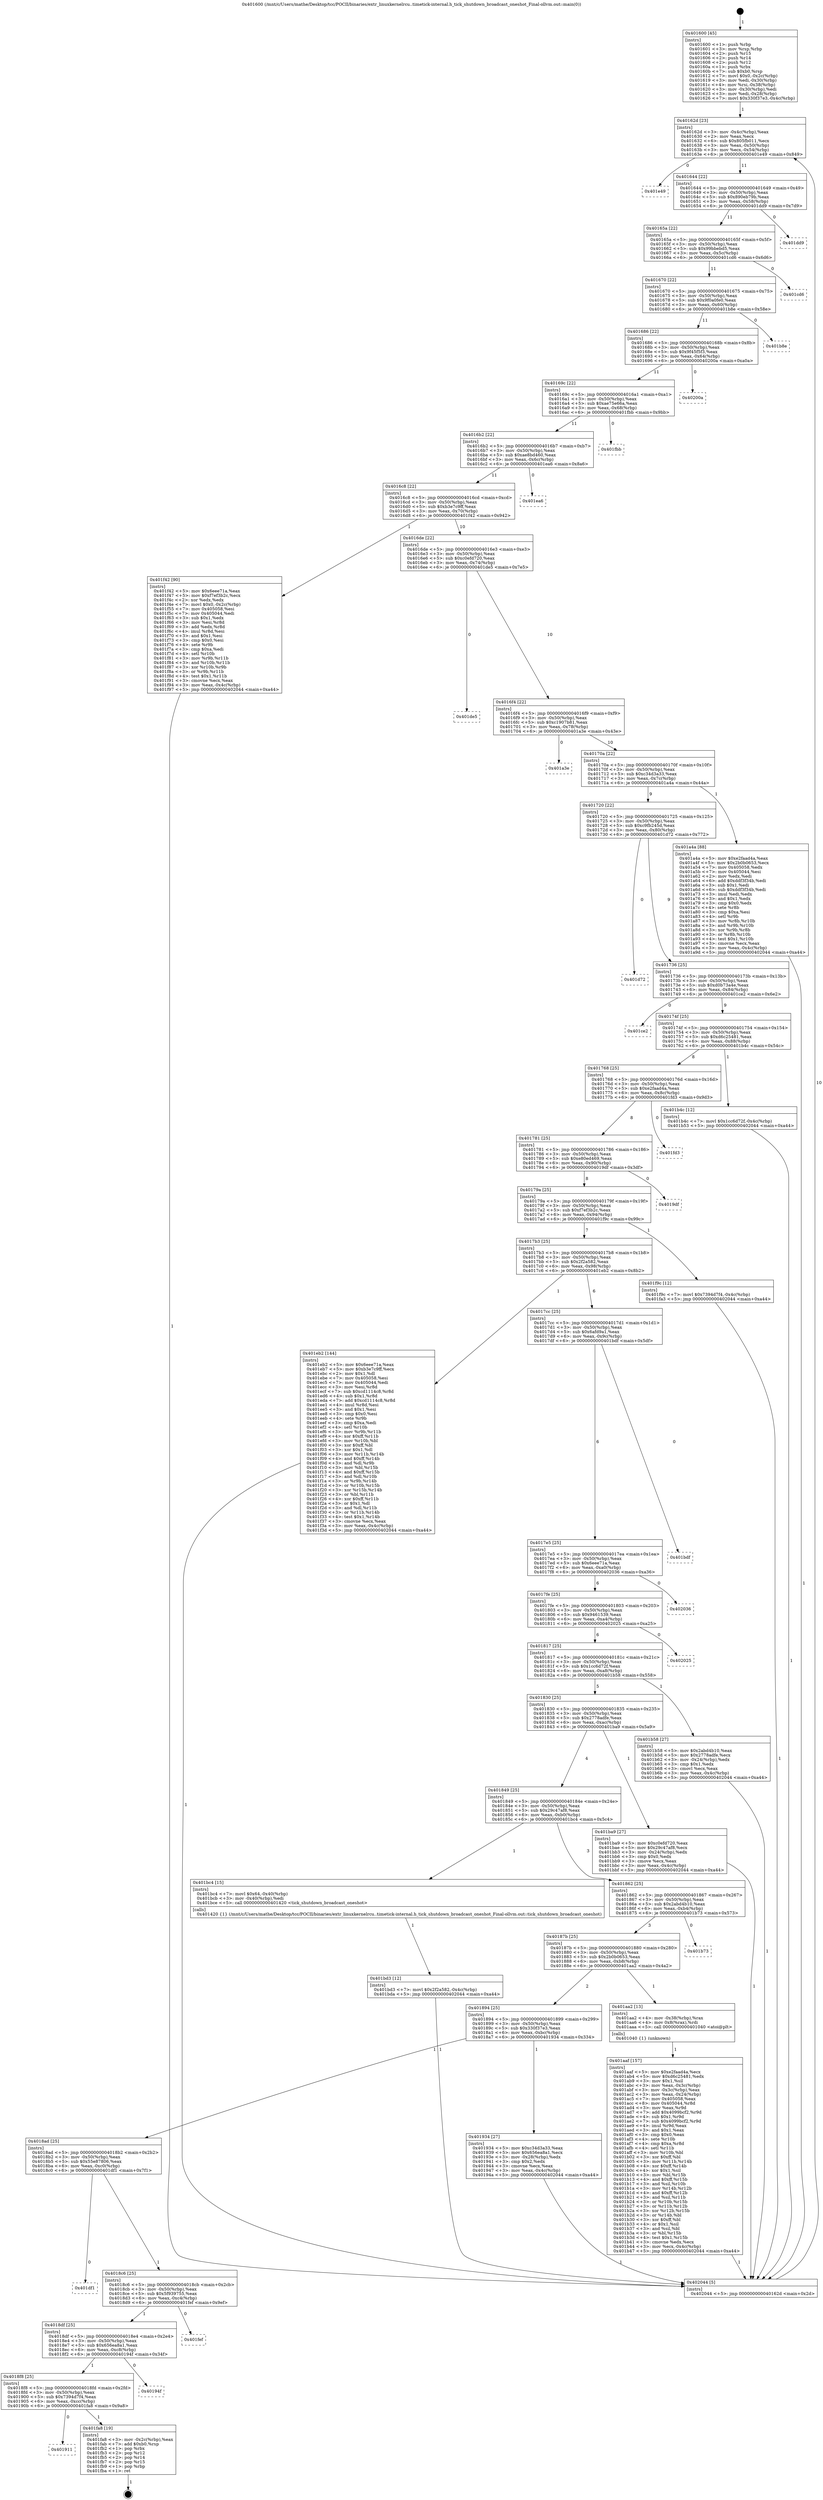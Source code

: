 digraph "0x401600" {
  label = "0x401600 (/mnt/c/Users/mathe/Desktop/tcc/POCII/binaries/extr_linuxkernelrcu..timetick-internal.h_tick_shutdown_broadcast_oneshot_Final-ollvm.out::main(0))"
  labelloc = "t"
  node[shape=record]

  Entry [label="",width=0.3,height=0.3,shape=circle,fillcolor=black,style=filled]
  "0x40162d" [label="{
     0x40162d [23]\l
     | [instrs]\l
     &nbsp;&nbsp;0x40162d \<+3\>: mov -0x4c(%rbp),%eax\l
     &nbsp;&nbsp;0x401630 \<+2\>: mov %eax,%ecx\l
     &nbsp;&nbsp;0x401632 \<+6\>: sub $0x805fb011,%ecx\l
     &nbsp;&nbsp;0x401638 \<+3\>: mov %eax,-0x50(%rbp)\l
     &nbsp;&nbsp;0x40163b \<+3\>: mov %ecx,-0x54(%rbp)\l
     &nbsp;&nbsp;0x40163e \<+6\>: je 0000000000401e49 \<main+0x849\>\l
  }"]
  "0x401e49" [label="{
     0x401e49\l
  }", style=dashed]
  "0x401644" [label="{
     0x401644 [22]\l
     | [instrs]\l
     &nbsp;&nbsp;0x401644 \<+5\>: jmp 0000000000401649 \<main+0x49\>\l
     &nbsp;&nbsp;0x401649 \<+3\>: mov -0x50(%rbp),%eax\l
     &nbsp;&nbsp;0x40164c \<+5\>: sub $0x890eb79b,%eax\l
     &nbsp;&nbsp;0x401651 \<+3\>: mov %eax,-0x58(%rbp)\l
     &nbsp;&nbsp;0x401654 \<+6\>: je 0000000000401dd9 \<main+0x7d9\>\l
  }"]
  Exit [label="",width=0.3,height=0.3,shape=circle,fillcolor=black,style=filled,peripheries=2]
  "0x401dd9" [label="{
     0x401dd9\l
  }", style=dashed]
  "0x40165a" [label="{
     0x40165a [22]\l
     | [instrs]\l
     &nbsp;&nbsp;0x40165a \<+5\>: jmp 000000000040165f \<main+0x5f\>\l
     &nbsp;&nbsp;0x40165f \<+3\>: mov -0x50(%rbp),%eax\l
     &nbsp;&nbsp;0x401662 \<+5\>: sub $0x99bbebd5,%eax\l
     &nbsp;&nbsp;0x401667 \<+3\>: mov %eax,-0x5c(%rbp)\l
     &nbsp;&nbsp;0x40166a \<+6\>: je 0000000000401cd6 \<main+0x6d6\>\l
  }"]
  "0x401911" [label="{
     0x401911\l
  }", style=dashed]
  "0x401cd6" [label="{
     0x401cd6\l
  }", style=dashed]
  "0x401670" [label="{
     0x401670 [22]\l
     | [instrs]\l
     &nbsp;&nbsp;0x401670 \<+5\>: jmp 0000000000401675 \<main+0x75\>\l
     &nbsp;&nbsp;0x401675 \<+3\>: mov -0x50(%rbp),%eax\l
     &nbsp;&nbsp;0x401678 \<+5\>: sub $0x9f0a0fe0,%eax\l
     &nbsp;&nbsp;0x40167d \<+3\>: mov %eax,-0x60(%rbp)\l
     &nbsp;&nbsp;0x401680 \<+6\>: je 0000000000401b8e \<main+0x58e\>\l
  }"]
  "0x401fa8" [label="{
     0x401fa8 [19]\l
     | [instrs]\l
     &nbsp;&nbsp;0x401fa8 \<+3\>: mov -0x2c(%rbp),%eax\l
     &nbsp;&nbsp;0x401fab \<+7\>: add $0xb0,%rsp\l
     &nbsp;&nbsp;0x401fb2 \<+1\>: pop %rbx\l
     &nbsp;&nbsp;0x401fb3 \<+2\>: pop %r12\l
     &nbsp;&nbsp;0x401fb5 \<+2\>: pop %r14\l
     &nbsp;&nbsp;0x401fb7 \<+2\>: pop %r15\l
     &nbsp;&nbsp;0x401fb9 \<+1\>: pop %rbp\l
     &nbsp;&nbsp;0x401fba \<+1\>: ret\l
  }"]
  "0x401b8e" [label="{
     0x401b8e\l
  }", style=dashed]
  "0x401686" [label="{
     0x401686 [22]\l
     | [instrs]\l
     &nbsp;&nbsp;0x401686 \<+5\>: jmp 000000000040168b \<main+0x8b\>\l
     &nbsp;&nbsp;0x40168b \<+3\>: mov -0x50(%rbp),%eax\l
     &nbsp;&nbsp;0x40168e \<+5\>: sub $0x9f45f5f3,%eax\l
     &nbsp;&nbsp;0x401693 \<+3\>: mov %eax,-0x64(%rbp)\l
     &nbsp;&nbsp;0x401696 \<+6\>: je 000000000040200a \<main+0xa0a\>\l
  }"]
  "0x4018f8" [label="{
     0x4018f8 [25]\l
     | [instrs]\l
     &nbsp;&nbsp;0x4018f8 \<+5\>: jmp 00000000004018fd \<main+0x2fd\>\l
     &nbsp;&nbsp;0x4018fd \<+3\>: mov -0x50(%rbp),%eax\l
     &nbsp;&nbsp;0x401900 \<+5\>: sub $0x7394d7f4,%eax\l
     &nbsp;&nbsp;0x401905 \<+6\>: mov %eax,-0xcc(%rbp)\l
     &nbsp;&nbsp;0x40190b \<+6\>: je 0000000000401fa8 \<main+0x9a8\>\l
  }"]
  "0x40200a" [label="{
     0x40200a\l
  }", style=dashed]
  "0x40169c" [label="{
     0x40169c [22]\l
     | [instrs]\l
     &nbsp;&nbsp;0x40169c \<+5\>: jmp 00000000004016a1 \<main+0xa1\>\l
     &nbsp;&nbsp;0x4016a1 \<+3\>: mov -0x50(%rbp),%eax\l
     &nbsp;&nbsp;0x4016a4 \<+5\>: sub $0xae75e66a,%eax\l
     &nbsp;&nbsp;0x4016a9 \<+3\>: mov %eax,-0x68(%rbp)\l
     &nbsp;&nbsp;0x4016ac \<+6\>: je 0000000000401fbb \<main+0x9bb\>\l
  }"]
  "0x40194f" [label="{
     0x40194f\l
  }", style=dashed]
  "0x401fbb" [label="{
     0x401fbb\l
  }", style=dashed]
  "0x4016b2" [label="{
     0x4016b2 [22]\l
     | [instrs]\l
     &nbsp;&nbsp;0x4016b2 \<+5\>: jmp 00000000004016b7 \<main+0xb7\>\l
     &nbsp;&nbsp;0x4016b7 \<+3\>: mov -0x50(%rbp),%eax\l
     &nbsp;&nbsp;0x4016ba \<+5\>: sub $0xae8bd460,%eax\l
     &nbsp;&nbsp;0x4016bf \<+3\>: mov %eax,-0x6c(%rbp)\l
     &nbsp;&nbsp;0x4016c2 \<+6\>: je 0000000000401ea6 \<main+0x8a6\>\l
  }"]
  "0x4018df" [label="{
     0x4018df [25]\l
     | [instrs]\l
     &nbsp;&nbsp;0x4018df \<+5\>: jmp 00000000004018e4 \<main+0x2e4\>\l
     &nbsp;&nbsp;0x4018e4 \<+3\>: mov -0x50(%rbp),%eax\l
     &nbsp;&nbsp;0x4018e7 \<+5\>: sub $0x656ea8a1,%eax\l
     &nbsp;&nbsp;0x4018ec \<+6\>: mov %eax,-0xc8(%rbp)\l
     &nbsp;&nbsp;0x4018f2 \<+6\>: je 000000000040194f \<main+0x34f\>\l
  }"]
  "0x401ea6" [label="{
     0x401ea6\l
  }", style=dashed]
  "0x4016c8" [label="{
     0x4016c8 [22]\l
     | [instrs]\l
     &nbsp;&nbsp;0x4016c8 \<+5\>: jmp 00000000004016cd \<main+0xcd\>\l
     &nbsp;&nbsp;0x4016cd \<+3\>: mov -0x50(%rbp),%eax\l
     &nbsp;&nbsp;0x4016d0 \<+5\>: sub $0xb3e7c9ff,%eax\l
     &nbsp;&nbsp;0x4016d5 \<+3\>: mov %eax,-0x70(%rbp)\l
     &nbsp;&nbsp;0x4016d8 \<+6\>: je 0000000000401f42 \<main+0x942\>\l
  }"]
  "0x401fef" [label="{
     0x401fef\l
  }", style=dashed]
  "0x401f42" [label="{
     0x401f42 [90]\l
     | [instrs]\l
     &nbsp;&nbsp;0x401f42 \<+5\>: mov $0x6eee71a,%eax\l
     &nbsp;&nbsp;0x401f47 \<+5\>: mov $0xf7ef3b2c,%ecx\l
     &nbsp;&nbsp;0x401f4c \<+2\>: xor %edx,%edx\l
     &nbsp;&nbsp;0x401f4e \<+7\>: movl $0x0,-0x2c(%rbp)\l
     &nbsp;&nbsp;0x401f55 \<+7\>: mov 0x405058,%esi\l
     &nbsp;&nbsp;0x401f5c \<+7\>: mov 0x405044,%edi\l
     &nbsp;&nbsp;0x401f63 \<+3\>: sub $0x1,%edx\l
     &nbsp;&nbsp;0x401f66 \<+3\>: mov %esi,%r8d\l
     &nbsp;&nbsp;0x401f69 \<+3\>: add %edx,%r8d\l
     &nbsp;&nbsp;0x401f6c \<+4\>: imul %r8d,%esi\l
     &nbsp;&nbsp;0x401f70 \<+3\>: and $0x1,%esi\l
     &nbsp;&nbsp;0x401f73 \<+3\>: cmp $0x0,%esi\l
     &nbsp;&nbsp;0x401f76 \<+4\>: sete %r9b\l
     &nbsp;&nbsp;0x401f7a \<+3\>: cmp $0xa,%edi\l
     &nbsp;&nbsp;0x401f7d \<+4\>: setl %r10b\l
     &nbsp;&nbsp;0x401f81 \<+3\>: mov %r9b,%r11b\l
     &nbsp;&nbsp;0x401f84 \<+3\>: and %r10b,%r11b\l
     &nbsp;&nbsp;0x401f87 \<+3\>: xor %r10b,%r9b\l
     &nbsp;&nbsp;0x401f8a \<+3\>: or %r9b,%r11b\l
     &nbsp;&nbsp;0x401f8d \<+4\>: test $0x1,%r11b\l
     &nbsp;&nbsp;0x401f91 \<+3\>: cmovne %ecx,%eax\l
     &nbsp;&nbsp;0x401f94 \<+3\>: mov %eax,-0x4c(%rbp)\l
     &nbsp;&nbsp;0x401f97 \<+5\>: jmp 0000000000402044 \<main+0xa44\>\l
  }"]
  "0x4016de" [label="{
     0x4016de [22]\l
     | [instrs]\l
     &nbsp;&nbsp;0x4016de \<+5\>: jmp 00000000004016e3 \<main+0xe3\>\l
     &nbsp;&nbsp;0x4016e3 \<+3\>: mov -0x50(%rbp),%eax\l
     &nbsp;&nbsp;0x4016e6 \<+5\>: sub $0xc0efd720,%eax\l
     &nbsp;&nbsp;0x4016eb \<+3\>: mov %eax,-0x74(%rbp)\l
     &nbsp;&nbsp;0x4016ee \<+6\>: je 0000000000401de5 \<main+0x7e5\>\l
  }"]
  "0x4018c6" [label="{
     0x4018c6 [25]\l
     | [instrs]\l
     &nbsp;&nbsp;0x4018c6 \<+5\>: jmp 00000000004018cb \<main+0x2cb\>\l
     &nbsp;&nbsp;0x4018cb \<+3\>: mov -0x50(%rbp),%eax\l
     &nbsp;&nbsp;0x4018ce \<+5\>: sub $0x5f939755,%eax\l
     &nbsp;&nbsp;0x4018d3 \<+6\>: mov %eax,-0xc4(%rbp)\l
     &nbsp;&nbsp;0x4018d9 \<+6\>: je 0000000000401fef \<main+0x9ef\>\l
  }"]
  "0x401de5" [label="{
     0x401de5\l
  }", style=dashed]
  "0x4016f4" [label="{
     0x4016f4 [22]\l
     | [instrs]\l
     &nbsp;&nbsp;0x4016f4 \<+5\>: jmp 00000000004016f9 \<main+0xf9\>\l
     &nbsp;&nbsp;0x4016f9 \<+3\>: mov -0x50(%rbp),%eax\l
     &nbsp;&nbsp;0x4016fc \<+5\>: sub $0xc1907b81,%eax\l
     &nbsp;&nbsp;0x401701 \<+3\>: mov %eax,-0x78(%rbp)\l
     &nbsp;&nbsp;0x401704 \<+6\>: je 0000000000401a3e \<main+0x43e\>\l
  }"]
  "0x401df1" [label="{
     0x401df1\l
  }", style=dashed]
  "0x401a3e" [label="{
     0x401a3e\l
  }", style=dashed]
  "0x40170a" [label="{
     0x40170a [22]\l
     | [instrs]\l
     &nbsp;&nbsp;0x40170a \<+5\>: jmp 000000000040170f \<main+0x10f\>\l
     &nbsp;&nbsp;0x40170f \<+3\>: mov -0x50(%rbp),%eax\l
     &nbsp;&nbsp;0x401712 \<+5\>: sub $0xc34d3a33,%eax\l
     &nbsp;&nbsp;0x401717 \<+3\>: mov %eax,-0x7c(%rbp)\l
     &nbsp;&nbsp;0x40171a \<+6\>: je 0000000000401a4a \<main+0x44a\>\l
  }"]
  "0x401bd3" [label="{
     0x401bd3 [12]\l
     | [instrs]\l
     &nbsp;&nbsp;0x401bd3 \<+7\>: movl $0x2f2a582,-0x4c(%rbp)\l
     &nbsp;&nbsp;0x401bda \<+5\>: jmp 0000000000402044 \<main+0xa44\>\l
  }"]
  "0x401a4a" [label="{
     0x401a4a [88]\l
     | [instrs]\l
     &nbsp;&nbsp;0x401a4a \<+5\>: mov $0xe2faad4a,%eax\l
     &nbsp;&nbsp;0x401a4f \<+5\>: mov $0x2b0b0653,%ecx\l
     &nbsp;&nbsp;0x401a54 \<+7\>: mov 0x405058,%edx\l
     &nbsp;&nbsp;0x401a5b \<+7\>: mov 0x405044,%esi\l
     &nbsp;&nbsp;0x401a62 \<+2\>: mov %edx,%edi\l
     &nbsp;&nbsp;0x401a64 \<+6\>: add $0xddf3f34b,%edi\l
     &nbsp;&nbsp;0x401a6a \<+3\>: sub $0x1,%edi\l
     &nbsp;&nbsp;0x401a6d \<+6\>: sub $0xddf3f34b,%edi\l
     &nbsp;&nbsp;0x401a73 \<+3\>: imul %edi,%edx\l
     &nbsp;&nbsp;0x401a76 \<+3\>: and $0x1,%edx\l
     &nbsp;&nbsp;0x401a79 \<+3\>: cmp $0x0,%edx\l
     &nbsp;&nbsp;0x401a7c \<+4\>: sete %r8b\l
     &nbsp;&nbsp;0x401a80 \<+3\>: cmp $0xa,%esi\l
     &nbsp;&nbsp;0x401a83 \<+4\>: setl %r9b\l
     &nbsp;&nbsp;0x401a87 \<+3\>: mov %r8b,%r10b\l
     &nbsp;&nbsp;0x401a8a \<+3\>: and %r9b,%r10b\l
     &nbsp;&nbsp;0x401a8d \<+3\>: xor %r9b,%r8b\l
     &nbsp;&nbsp;0x401a90 \<+3\>: or %r8b,%r10b\l
     &nbsp;&nbsp;0x401a93 \<+4\>: test $0x1,%r10b\l
     &nbsp;&nbsp;0x401a97 \<+3\>: cmovne %ecx,%eax\l
     &nbsp;&nbsp;0x401a9a \<+3\>: mov %eax,-0x4c(%rbp)\l
     &nbsp;&nbsp;0x401a9d \<+5\>: jmp 0000000000402044 \<main+0xa44\>\l
  }"]
  "0x401720" [label="{
     0x401720 [22]\l
     | [instrs]\l
     &nbsp;&nbsp;0x401720 \<+5\>: jmp 0000000000401725 \<main+0x125\>\l
     &nbsp;&nbsp;0x401725 \<+3\>: mov -0x50(%rbp),%eax\l
     &nbsp;&nbsp;0x401728 \<+5\>: sub $0xc9fb245d,%eax\l
     &nbsp;&nbsp;0x40172d \<+3\>: mov %eax,-0x80(%rbp)\l
     &nbsp;&nbsp;0x401730 \<+6\>: je 0000000000401d72 \<main+0x772\>\l
  }"]
  "0x401aaf" [label="{
     0x401aaf [157]\l
     | [instrs]\l
     &nbsp;&nbsp;0x401aaf \<+5\>: mov $0xe2faad4a,%ecx\l
     &nbsp;&nbsp;0x401ab4 \<+5\>: mov $0xd6c25481,%edx\l
     &nbsp;&nbsp;0x401ab9 \<+3\>: mov $0x1,%sil\l
     &nbsp;&nbsp;0x401abc \<+3\>: mov %eax,-0x3c(%rbp)\l
     &nbsp;&nbsp;0x401abf \<+3\>: mov -0x3c(%rbp),%eax\l
     &nbsp;&nbsp;0x401ac2 \<+3\>: mov %eax,-0x24(%rbp)\l
     &nbsp;&nbsp;0x401ac5 \<+7\>: mov 0x405058,%eax\l
     &nbsp;&nbsp;0x401acc \<+8\>: mov 0x405044,%r8d\l
     &nbsp;&nbsp;0x401ad4 \<+3\>: mov %eax,%r9d\l
     &nbsp;&nbsp;0x401ad7 \<+7\>: add $0x4099bcf2,%r9d\l
     &nbsp;&nbsp;0x401ade \<+4\>: sub $0x1,%r9d\l
     &nbsp;&nbsp;0x401ae2 \<+7\>: sub $0x4099bcf2,%r9d\l
     &nbsp;&nbsp;0x401ae9 \<+4\>: imul %r9d,%eax\l
     &nbsp;&nbsp;0x401aed \<+3\>: and $0x1,%eax\l
     &nbsp;&nbsp;0x401af0 \<+3\>: cmp $0x0,%eax\l
     &nbsp;&nbsp;0x401af3 \<+4\>: sete %r10b\l
     &nbsp;&nbsp;0x401af7 \<+4\>: cmp $0xa,%r8d\l
     &nbsp;&nbsp;0x401afb \<+4\>: setl %r11b\l
     &nbsp;&nbsp;0x401aff \<+3\>: mov %r10b,%bl\l
     &nbsp;&nbsp;0x401b02 \<+3\>: xor $0xff,%bl\l
     &nbsp;&nbsp;0x401b05 \<+3\>: mov %r11b,%r14b\l
     &nbsp;&nbsp;0x401b08 \<+4\>: xor $0xff,%r14b\l
     &nbsp;&nbsp;0x401b0c \<+4\>: xor $0x1,%sil\l
     &nbsp;&nbsp;0x401b10 \<+3\>: mov %bl,%r15b\l
     &nbsp;&nbsp;0x401b13 \<+4\>: and $0xff,%r15b\l
     &nbsp;&nbsp;0x401b17 \<+3\>: and %sil,%r10b\l
     &nbsp;&nbsp;0x401b1a \<+3\>: mov %r14b,%r12b\l
     &nbsp;&nbsp;0x401b1d \<+4\>: and $0xff,%r12b\l
     &nbsp;&nbsp;0x401b21 \<+3\>: and %sil,%r11b\l
     &nbsp;&nbsp;0x401b24 \<+3\>: or %r10b,%r15b\l
     &nbsp;&nbsp;0x401b27 \<+3\>: or %r11b,%r12b\l
     &nbsp;&nbsp;0x401b2a \<+3\>: xor %r12b,%r15b\l
     &nbsp;&nbsp;0x401b2d \<+3\>: or %r14b,%bl\l
     &nbsp;&nbsp;0x401b30 \<+3\>: xor $0xff,%bl\l
     &nbsp;&nbsp;0x401b33 \<+4\>: or $0x1,%sil\l
     &nbsp;&nbsp;0x401b37 \<+3\>: and %sil,%bl\l
     &nbsp;&nbsp;0x401b3a \<+3\>: or %bl,%r15b\l
     &nbsp;&nbsp;0x401b3d \<+4\>: test $0x1,%r15b\l
     &nbsp;&nbsp;0x401b41 \<+3\>: cmovne %edx,%ecx\l
     &nbsp;&nbsp;0x401b44 \<+3\>: mov %ecx,-0x4c(%rbp)\l
     &nbsp;&nbsp;0x401b47 \<+5\>: jmp 0000000000402044 \<main+0xa44\>\l
  }"]
  "0x401d72" [label="{
     0x401d72\l
  }", style=dashed]
  "0x401736" [label="{
     0x401736 [25]\l
     | [instrs]\l
     &nbsp;&nbsp;0x401736 \<+5\>: jmp 000000000040173b \<main+0x13b\>\l
     &nbsp;&nbsp;0x40173b \<+3\>: mov -0x50(%rbp),%eax\l
     &nbsp;&nbsp;0x40173e \<+5\>: sub $0xd0b73a4e,%eax\l
     &nbsp;&nbsp;0x401743 \<+6\>: mov %eax,-0x84(%rbp)\l
     &nbsp;&nbsp;0x401749 \<+6\>: je 0000000000401ce2 \<main+0x6e2\>\l
  }"]
  "0x401600" [label="{
     0x401600 [45]\l
     | [instrs]\l
     &nbsp;&nbsp;0x401600 \<+1\>: push %rbp\l
     &nbsp;&nbsp;0x401601 \<+3\>: mov %rsp,%rbp\l
     &nbsp;&nbsp;0x401604 \<+2\>: push %r15\l
     &nbsp;&nbsp;0x401606 \<+2\>: push %r14\l
     &nbsp;&nbsp;0x401608 \<+2\>: push %r12\l
     &nbsp;&nbsp;0x40160a \<+1\>: push %rbx\l
     &nbsp;&nbsp;0x40160b \<+7\>: sub $0xb0,%rsp\l
     &nbsp;&nbsp;0x401612 \<+7\>: movl $0x0,-0x2c(%rbp)\l
     &nbsp;&nbsp;0x401619 \<+3\>: mov %edi,-0x30(%rbp)\l
     &nbsp;&nbsp;0x40161c \<+4\>: mov %rsi,-0x38(%rbp)\l
     &nbsp;&nbsp;0x401620 \<+3\>: mov -0x30(%rbp),%edi\l
     &nbsp;&nbsp;0x401623 \<+3\>: mov %edi,-0x28(%rbp)\l
     &nbsp;&nbsp;0x401626 \<+7\>: movl $0x330f37e3,-0x4c(%rbp)\l
  }"]
  "0x401ce2" [label="{
     0x401ce2\l
  }", style=dashed]
  "0x40174f" [label="{
     0x40174f [25]\l
     | [instrs]\l
     &nbsp;&nbsp;0x40174f \<+5\>: jmp 0000000000401754 \<main+0x154\>\l
     &nbsp;&nbsp;0x401754 \<+3\>: mov -0x50(%rbp),%eax\l
     &nbsp;&nbsp;0x401757 \<+5\>: sub $0xd6c25481,%eax\l
     &nbsp;&nbsp;0x40175c \<+6\>: mov %eax,-0x88(%rbp)\l
     &nbsp;&nbsp;0x401762 \<+6\>: je 0000000000401b4c \<main+0x54c\>\l
  }"]
  "0x402044" [label="{
     0x402044 [5]\l
     | [instrs]\l
     &nbsp;&nbsp;0x402044 \<+5\>: jmp 000000000040162d \<main+0x2d\>\l
  }"]
  "0x401b4c" [label="{
     0x401b4c [12]\l
     | [instrs]\l
     &nbsp;&nbsp;0x401b4c \<+7\>: movl $0x1cc6d72f,-0x4c(%rbp)\l
     &nbsp;&nbsp;0x401b53 \<+5\>: jmp 0000000000402044 \<main+0xa44\>\l
  }"]
  "0x401768" [label="{
     0x401768 [25]\l
     | [instrs]\l
     &nbsp;&nbsp;0x401768 \<+5\>: jmp 000000000040176d \<main+0x16d\>\l
     &nbsp;&nbsp;0x40176d \<+3\>: mov -0x50(%rbp),%eax\l
     &nbsp;&nbsp;0x401770 \<+5\>: sub $0xe2faad4a,%eax\l
     &nbsp;&nbsp;0x401775 \<+6\>: mov %eax,-0x8c(%rbp)\l
     &nbsp;&nbsp;0x40177b \<+6\>: je 0000000000401fd3 \<main+0x9d3\>\l
  }"]
  "0x4018ad" [label="{
     0x4018ad [25]\l
     | [instrs]\l
     &nbsp;&nbsp;0x4018ad \<+5\>: jmp 00000000004018b2 \<main+0x2b2\>\l
     &nbsp;&nbsp;0x4018b2 \<+3\>: mov -0x50(%rbp),%eax\l
     &nbsp;&nbsp;0x4018b5 \<+5\>: sub $0x55e87806,%eax\l
     &nbsp;&nbsp;0x4018ba \<+6\>: mov %eax,-0xc0(%rbp)\l
     &nbsp;&nbsp;0x4018c0 \<+6\>: je 0000000000401df1 \<main+0x7f1\>\l
  }"]
  "0x401fd3" [label="{
     0x401fd3\l
  }", style=dashed]
  "0x401781" [label="{
     0x401781 [25]\l
     | [instrs]\l
     &nbsp;&nbsp;0x401781 \<+5\>: jmp 0000000000401786 \<main+0x186\>\l
     &nbsp;&nbsp;0x401786 \<+3\>: mov -0x50(%rbp),%eax\l
     &nbsp;&nbsp;0x401789 \<+5\>: sub $0xe80ed469,%eax\l
     &nbsp;&nbsp;0x40178e \<+6\>: mov %eax,-0x90(%rbp)\l
     &nbsp;&nbsp;0x401794 \<+6\>: je 00000000004019df \<main+0x3df\>\l
  }"]
  "0x401934" [label="{
     0x401934 [27]\l
     | [instrs]\l
     &nbsp;&nbsp;0x401934 \<+5\>: mov $0xc34d3a33,%eax\l
     &nbsp;&nbsp;0x401939 \<+5\>: mov $0x656ea8a1,%ecx\l
     &nbsp;&nbsp;0x40193e \<+3\>: mov -0x28(%rbp),%edx\l
     &nbsp;&nbsp;0x401941 \<+3\>: cmp $0x2,%edx\l
     &nbsp;&nbsp;0x401944 \<+3\>: cmovne %ecx,%eax\l
     &nbsp;&nbsp;0x401947 \<+3\>: mov %eax,-0x4c(%rbp)\l
     &nbsp;&nbsp;0x40194a \<+5\>: jmp 0000000000402044 \<main+0xa44\>\l
  }"]
  "0x4019df" [label="{
     0x4019df\l
  }", style=dashed]
  "0x40179a" [label="{
     0x40179a [25]\l
     | [instrs]\l
     &nbsp;&nbsp;0x40179a \<+5\>: jmp 000000000040179f \<main+0x19f\>\l
     &nbsp;&nbsp;0x40179f \<+3\>: mov -0x50(%rbp),%eax\l
     &nbsp;&nbsp;0x4017a2 \<+5\>: sub $0xf7ef3b2c,%eax\l
     &nbsp;&nbsp;0x4017a7 \<+6\>: mov %eax,-0x94(%rbp)\l
     &nbsp;&nbsp;0x4017ad \<+6\>: je 0000000000401f9c \<main+0x99c\>\l
  }"]
  "0x401894" [label="{
     0x401894 [25]\l
     | [instrs]\l
     &nbsp;&nbsp;0x401894 \<+5\>: jmp 0000000000401899 \<main+0x299\>\l
     &nbsp;&nbsp;0x401899 \<+3\>: mov -0x50(%rbp),%eax\l
     &nbsp;&nbsp;0x40189c \<+5\>: sub $0x330f37e3,%eax\l
     &nbsp;&nbsp;0x4018a1 \<+6\>: mov %eax,-0xbc(%rbp)\l
     &nbsp;&nbsp;0x4018a7 \<+6\>: je 0000000000401934 \<main+0x334\>\l
  }"]
  "0x401f9c" [label="{
     0x401f9c [12]\l
     | [instrs]\l
     &nbsp;&nbsp;0x401f9c \<+7\>: movl $0x7394d7f4,-0x4c(%rbp)\l
     &nbsp;&nbsp;0x401fa3 \<+5\>: jmp 0000000000402044 \<main+0xa44\>\l
  }"]
  "0x4017b3" [label="{
     0x4017b3 [25]\l
     | [instrs]\l
     &nbsp;&nbsp;0x4017b3 \<+5\>: jmp 00000000004017b8 \<main+0x1b8\>\l
     &nbsp;&nbsp;0x4017b8 \<+3\>: mov -0x50(%rbp),%eax\l
     &nbsp;&nbsp;0x4017bb \<+5\>: sub $0x2f2a582,%eax\l
     &nbsp;&nbsp;0x4017c0 \<+6\>: mov %eax,-0x98(%rbp)\l
     &nbsp;&nbsp;0x4017c6 \<+6\>: je 0000000000401eb2 \<main+0x8b2\>\l
  }"]
  "0x401aa2" [label="{
     0x401aa2 [13]\l
     | [instrs]\l
     &nbsp;&nbsp;0x401aa2 \<+4\>: mov -0x38(%rbp),%rax\l
     &nbsp;&nbsp;0x401aa6 \<+4\>: mov 0x8(%rax),%rdi\l
     &nbsp;&nbsp;0x401aaa \<+5\>: call 0000000000401040 \<atoi@plt\>\l
     | [calls]\l
     &nbsp;&nbsp;0x401040 \{1\} (unknown)\l
  }"]
  "0x401eb2" [label="{
     0x401eb2 [144]\l
     | [instrs]\l
     &nbsp;&nbsp;0x401eb2 \<+5\>: mov $0x6eee71a,%eax\l
     &nbsp;&nbsp;0x401eb7 \<+5\>: mov $0xb3e7c9ff,%ecx\l
     &nbsp;&nbsp;0x401ebc \<+2\>: mov $0x1,%dl\l
     &nbsp;&nbsp;0x401ebe \<+7\>: mov 0x405058,%esi\l
     &nbsp;&nbsp;0x401ec5 \<+7\>: mov 0x405044,%edi\l
     &nbsp;&nbsp;0x401ecc \<+3\>: mov %esi,%r8d\l
     &nbsp;&nbsp;0x401ecf \<+7\>: sub $0xcd1114c8,%r8d\l
     &nbsp;&nbsp;0x401ed6 \<+4\>: sub $0x1,%r8d\l
     &nbsp;&nbsp;0x401eda \<+7\>: add $0xcd1114c8,%r8d\l
     &nbsp;&nbsp;0x401ee1 \<+4\>: imul %r8d,%esi\l
     &nbsp;&nbsp;0x401ee5 \<+3\>: and $0x1,%esi\l
     &nbsp;&nbsp;0x401ee8 \<+3\>: cmp $0x0,%esi\l
     &nbsp;&nbsp;0x401eeb \<+4\>: sete %r9b\l
     &nbsp;&nbsp;0x401eef \<+3\>: cmp $0xa,%edi\l
     &nbsp;&nbsp;0x401ef2 \<+4\>: setl %r10b\l
     &nbsp;&nbsp;0x401ef6 \<+3\>: mov %r9b,%r11b\l
     &nbsp;&nbsp;0x401ef9 \<+4\>: xor $0xff,%r11b\l
     &nbsp;&nbsp;0x401efd \<+3\>: mov %r10b,%bl\l
     &nbsp;&nbsp;0x401f00 \<+3\>: xor $0xff,%bl\l
     &nbsp;&nbsp;0x401f03 \<+3\>: xor $0x1,%dl\l
     &nbsp;&nbsp;0x401f06 \<+3\>: mov %r11b,%r14b\l
     &nbsp;&nbsp;0x401f09 \<+4\>: and $0xff,%r14b\l
     &nbsp;&nbsp;0x401f0d \<+3\>: and %dl,%r9b\l
     &nbsp;&nbsp;0x401f10 \<+3\>: mov %bl,%r15b\l
     &nbsp;&nbsp;0x401f13 \<+4\>: and $0xff,%r15b\l
     &nbsp;&nbsp;0x401f17 \<+3\>: and %dl,%r10b\l
     &nbsp;&nbsp;0x401f1a \<+3\>: or %r9b,%r14b\l
     &nbsp;&nbsp;0x401f1d \<+3\>: or %r10b,%r15b\l
     &nbsp;&nbsp;0x401f20 \<+3\>: xor %r15b,%r14b\l
     &nbsp;&nbsp;0x401f23 \<+3\>: or %bl,%r11b\l
     &nbsp;&nbsp;0x401f26 \<+4\>: xor $0xff,%r11b\l
     &nbsp;&nbsp;0x401f2a \<+3\>: or $0x1,%dl\l
     &nbsp;&nbsp;0x401f2d \<+3\>: and %dl,%r11b\l
     &nbsp;&nbsp;0x401f30 \<+3\>: or %r11b,%r14b\l
     &nbsp;&nbsp;0x401f33 \<+4\>: test $0x1,%r14b\l
     &nbsp;&nbsp;0x401f37 \<+3\>: cmovne %ecx,%eax\l
     &nbsp;&nbsp;0x401f3a \<+3\>: mov %eax,-0x4c(%rbp)\l
     &nbsp;&nbsp;0x401f3d \<+5\>: jmp 0000000000402044 \<main+0xa44\>\l
  }"]
  "0x4017cc" [label="{
     0x4017cc [25]\l
     | [instrs]\l
     &nbsp;&nbsp;0x4017cc \<+5\>: jmp 00000000004017d1 \<main+0x1d1\>\l
     &nbsp;&nbsp;0x4017d1 \<+3\>: mov -0x50(%rbp),%eax\l
     &nbsp;&nbsp;0x4017d4 \<+5\>: sub $0x6afd9a1,%eax\l
     &nbsp;&nbsp;0x4017d9 \<+6\>: mov %eax,-0x9c(%rbp)\l
     &nbsp;&nbsp;0x4017df \<+6\>: je 0000000000401bdf \<main+0x5df\>\l
  }"]
  "0x40187b" [label="{
     0x40187b [25]\l
     | [instrs]\l
     &nbsp;&nbsp;0x40187b \<+5\>: jmp 0000000000401880 \<main+0x280\>\l
     &nbsp;&nbsp;0x401880 \<+3\>: mov -0x50(%rbp),%eax\l
     &nbsp;&nbsp;0x401883 \<+5\>: sub $0x2b0b0653,%eax\l
     &nbsp;&nbsp;0x401888 \<+6\>: mov %eax,-0xb8(%rbp)\l
     &nbsp;&nbsp;0x40188e \<+6\>: je 0000000000401aa2 \<main+0x4a2\>\l
  }"]
  "0x401bdf" [label="{
     0x401bdf\l
  }", style=dashed]
  "0x4017e5" [label="{
     0x4017e5 [25]\l
     | [instrs]\l
     &nbsp;&nbsp;0x4017e5 \<+5\>: jmp 00000000004017ea \<main+0x1ea\>\l
     &nbsp;&nbsp;0x4017ea \<+3\>: mov -0x50(%rbp),%eax\l
     &nbsp;&nbsp;0x4017ed \<+5\>: sub $0x6eee71a,%eax\l
     &nbsp;&nbsp;0x4017f2 \<+6\>: mov %eax,-0xa0(%rbp)\l
     &nbsp;&nbsp;0x4017f8 \<+6\>: je 0000000000402036 \<main+0xa36\>\l
  }"]
  "0x401b73" [label="{
     0x401b73\l
  }", style=dashed]
  "0x402036" [label="{
     0x402036\l
  }", style=dashed]
  "0x4017fe" [label="{
     0x4017fe [25]\l
     | [instrs]\l
     &nbsp;&nbsp;0x4017fe \<+5\>: jmp 0000000000401803 \<main+0x203\>\l
     &nbsp;&nbsp;0x401803 \<+3\>: mov -0x50(%rbp),%eax\l
     &nbsp;&nbsp;0x401806 \<+5\>: sub $0x9461539,%eax\l
     &nbsp;&nbsp;0x40180b \<+6\>: mov %eax,-0xa4(%rbp)\l
     &nbsp;&nbsp;0x401811 \<+6\>: je 0000000000402025 \<main+0xa25\>\l
  }"]
  "0x401862" [label="{
     0x401862 [25]\l
     | [instrs]\l
     &nbsp;&nbsp;0x401862 \<+5\>: jmp 0000000000401867 \<main+0x267\>\l
     &nbsp;&nbsp;0x401867 \<+3\>: mov -0x50(%rbp),%eax\l
     &nbsp;&nbsp;0x40186a \<+5\>: sub $0x2abd4b10,%eax\l
     &nbsp;&nbsp;0x40186f \<+6\>: mov %eax,-0xb4(%rbp)\l
     &nbsp;&nbsp;0x401875 \<+6\>: je 0000000000401b73 \<main+0x573\>\l
  }"]
  "0x402025" [label="{
     0x402025\l
  }", style=dashed]
  "0x401817" [label="{
     0x401817 [25]\l
     | [instrs]\l
     &nbsp;&nbsp;0x401817 \<+5\>: jmp 000000000040181c \<main+0x21c\>\l
     &nbsp;&nbsp;0x40181c \<+3\>: mov -0x50(%rbp),%eax\l
     &nbsp;&nbsp;0x40181f \<+5\>: sub $0x1cc6d72f,%eax\l
     &nbsp;&nbsp;0x401824 \<+6\>: mov %eax,-0xa8(%rbp)\l
     &nbsp;&nbsp;0x40182a \<+6\>: je 0000000000401b58 \<main+0x558\>\l
  }"]
  "0x401bc4" [label="{
     0x401bc4 [15]\l
     | [instrs]\l
     &nbsp;&nbsp;0x401bc4 \<+7\>: movl $0x64,-0x40(%rbp)\l
     &nbsp;&nbsp;0x401bcb \<+3\>: mov -0x40(%rbp),%edi\l
     &nbsp;&nbsp;0x401bce \<+5\>: call 0000000000401420 \<tick_shutdown_broadcast_oneshot\>\l
     | [calls]\l
     &nbsp;&nbsp;0x401420 \{1\} (/mnt/c/Users/mathe/Desktop/tcc/POCII/binaries/extr_linuxkernelrcu..timetick-internal.h_tick_shutdown_broadcast_oneshot_Final-ollvm.out::tick_shutdown_broadcast_oneshot)\l
  }"]
  "0x401b58" [label="{
     0x401b58 [27]\l
     | [instrs]\l
     &nbsp;&nbsp;0x401b58 \<+5\>: mov $0x2abd4b10,%eax\l
     &nbsp;&nbsp;0x401b5d \<+5\>: mov $0x2778adfe,%ecx\l
     &nbsp;&nbsp;0x401b62 \<+3\>: mov -0x24(%rbp),%edx\l
     &nbsp;&nbsp;0x401b65 \<+3\>: cmp $0x1,%edx\l
     &nbsp;&nbsp;0x401b68 \<+3\>: cmovl %ecx,%eax\l
     &nbsp;&nbsp;0x401b6b \<+3\>: mov %eax,-0x4c(%rbp)\l
     &nbsp;&nbsp;0x401b6e \<+5\>: jmp 0000000000402044 \<main+0xa44\>\l
  }"]
  "0x401830" [label="{
     0x401830 [25]\l
     | [instrs]\l
     &nbsp;&nbsp;0x401830 \<+5\>: jmp 0000000000401835 \<main+0x235\>\l
     &nbsp;&nbsp;0x401835 \<+3\>: mov -0x50(%rbp),%eax\l
     &nbsp;&nbsp;0x401838 \<+5\>: sub $0x2778adfe,%eax\l
     &nbsp;&nbsp;0x40183d \<+6\>: mov %eax,-0xac(%rbp)\l
     &nbsp;&nbsp;0x401843 \<+6\>: je 0000000000401ba9 \<main+0x5a9\>\l
  }"]
  "0x401849" [label="{
     0x401849 [25]\l
     | [instrs]\l
     &nbsp;&nbsp;0x401849 \<+5\>: jmp 000000000040184e \<main+0x24e\>\l
     &nbsp;&nbsp;0x40184e \<+3\>: mov -0x50(%rbp),%eax\l
     &nbsp;&nbsp;0x401851 \<+5\>: sub $0x29c47af8,%eax\l
     &nbsp;&nbsp;0x401856 \<+6\>: mov %eax,-0xb0(%rbp)\l
     &nbsp;&nbsp;0x40185c \<+6\>: je 0000000000401bc4 \<main+0x5c4\>\l
  }"]
  "0x401ba9" [label="{
     0x401ba9 [27]\l
     | [instrs]\l
     &nbsp;&nbsp;0x401ba9 \<+5\>: mov $0xc0efd720,%eax\l
     &nbsp;&nbsp;0x401bae \<+5\>: mov $0x29c47af8,%ecx\l
     &nbsp;&nbsp;0x401bb3 \<+3\>: mov -0x24(%rbp),%edx\l
     &nbsp;&nbsp;0x401bb6 \<+3\>: cmp $0x0,%edx\l
     &nbsp;&nbsp;0x401bb9 \<+3\>: cmove %ecx,%eax\l
     &nbsp;&nbsp;0x401bbc \<+3\>: mov %eax,-0x4c(%rbp)\l
     &nbsp;&nbsp;0x401bbf \<+5\>: jmp 0000000000402044 \<main+0xa44\>\l
  }"]
  Entry -> "0x401600" [label=" 1"]
  "0x40162d" -> "0x401e49" [label=" 0"]
  "0x40162d" -> "0x401644" [label=" 11"]
  "0x401fa8" -> Exit [label=" 1"]
  "0x401644" -> "0x401dd9" [label=" 0"]
  "0x401644" -> "0x40165a" [label=" 11"]
  "0x4018f8" -> "0x401911" [label=" 0"]
  "0x40165a" -> "0x401cd6" [label=" 0"]
  "0x40165a" -> "0x401670" [label=" 11"]
  "0x4018f8" -> "0x401fa8" [label=" 1"]
  "0x401670" -> "0x401b8e" [label=" 0"]
  "0x401670" -> "0x401686" [label=" 11"]
  "0x4018df" -> "0x4018f8" [label=" 1"]
  "0x401686" -> "0x40200a" [label=" 0"]
  "0x401686" -> "0x40169c" [label=" 11"]
  "0x4018df" -> "0x40194f" [label=" 0"]
  "0x40169c" -> "0x401fbb" [label=" 0"]
  "0x40169c" -> "0x4016b2" [label=" 11"]
  "0x4018c6" -> "0x4018df" [label=" 1"]
  "0x4016b2" -> "0x401ea6" [label=" 0"]
  "0x4016b2" -> "0x4016c8" [label=" 11"]
  "0x4018c6" -> "0x401fef" [label=" 0"]
  "0x4016c8" -> "0x401f42" [label=" 1"]
  "0x4016c8" -> "0x4016de" [label=" 10"]
  "0x4018ad" -> "0x4018c6" [label=" 1"]
  "0x4016de" -> "0x401de5" [label=" 0"]
  "0x4016de" -> "0x4016f4" [label=" 10"]
  "0x4018ad" -> "0x401df1" [label=" 0"]
  "0x4016f4" -> "0x401a3e" [label=" 0"]
  "0x4016f4" -> "0x40170a" [label=" 10"]
  "0x401f9c" -> "0x402044" [label=" 1"]
  "0x40170a" -> "0x401a4a" [label=" 1"]
  "0x40170a" -> "0x401720" [label=" 9"]
  "0x401f42" -> "0x402044" [label=" 1"]
  "0x401720" -> "0x401d72" [label=" 0"]
  "0x401720" -> "0x401736" [label=" 9"]
  "0x401eb2" -> "0x402044" [label=" 1"]
  "0x401736" -> "0x401ce2" [label=" 0"]
  "0x401736" -> "0x40174f" [label=" 9"]
  "0x401bd3" -> "0x402044" [label=" 1"]
  "0x40174f" -> "0x401b4c" [label=" 1"]
  "0x40174f" -> "0x401768" [label=" 8"]
  "0x401bc4" -> "0x401bd3" [label=" 1"]
  "0x401768" -> "0x401fd3" [label=" 0"]
  "0x401768" -> "0x401781" [label=" 8"]
  "0x401ba9" -> "0x402044" [label=" 1"]
  "0x401781" -> "0x4019df" [label=" 0"]
  "0x401781" -> "0x40179a" [label=" 8"]
  "0x401b58" -> "0x402044" [label=" 1"]
  "0x40179a" -> "0x401f9c" [label=" 1"]
  "0x40179a" -> "0x4017b3" [label=" 7"]
  "0x401aaf" -> "0x402044" [label=" 1"]
  "0x4017b3" -> "0x401eb2" [label=" 1"]
  "0x4017b3" -> "0x4017cc" [label=" 6"]
  "0x401aa2" -> "0x401aaf" [label=" 1"]
  "0x4017cc" -> "0x401bdf" [label=" 0"]
  "0x4017cc" -> "0x4017e5" [label=" 6"]
  "0x402044" -> "0x40162d" [label=" 10"]
  "0x4017e5" -> "0x402036" [label=" 0"]
  "0x4017e5" -> "0x4017fe" [label=" 6"]
  "0x401600" -> "0x40162d" [label=" 1"]
  "0x4017fe" -> "0x402025" [label=" 0"]
  "0x4017fe" -> "0x401817" [label=" 6"]
  "0x401894" -> "0x4018ad" [label=" 1"]
  "0x401817" -> "0x401b58" [label=" 1"]
  "0x401817" -> "0x401830" [label=" 5"]
  "0x401894" -> "0x401934" [label=" 1"]
  "0x401830" -> "0x401ba9" [label=" 1"]
  "0x401830" -> "0x401849" [label=" 4"]
  "0x401b4c" -> "0x402044" [label=" 1"]
  "0x401849" -> "0x401bc4" [label=" 1"]
  "0x401849" -> "0x401862" [label=" 3"]
  "0x401934" -> "0x402044" [label=" 1"]
  "0x401862" -> "0x401b73" [label=" 0"]
  "0x401862" -> "0x40187b" [label=" 3"]
  "0x401a4a" -> "0x402044" [label=" 1"]
  "0x40187b" -> "0x401aa2" [label=" 1"]
  "0x40187b" -> "0x401894" [label=" 2"]
}
